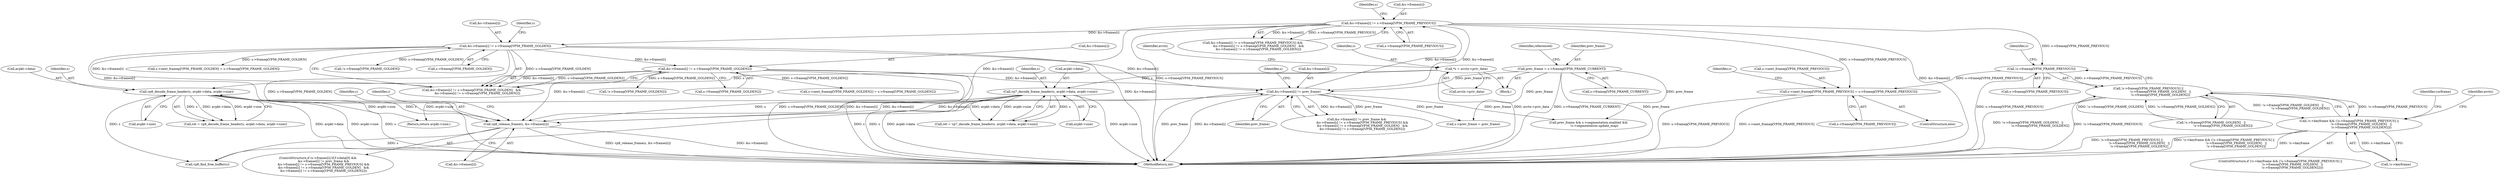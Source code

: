 digraph "0_FFmpeg_6b5d3fb26fb4be48e4966e4b1d97c2165538d4ef@pointer" {
"1000369" [label="(Call,!s->framep[VP56_FRAME_PREVIOUS])"];
"1000282" [label="(Call,&s->frames[i] != s->framep[VP56_FRAME_PREVIOUS])"];
"1000273" [label="(Call,&s->frames[i] != prev_frame)"];
"1000295" [label="(Call,&s->frames[i] != s->framep[VP56_FRAME_GOLDEN])"];
"1000319" [label="(Call,vp8_release_frame(s, &s->frames[i]))"];
"1000138" [label="(Call,vp7_decode_frame_header(s, avpkt->data, avpkt->size))"];
"1000110" [label="(Call,*s = avctx->priv_data)"];
"1000149" [label="(Call,vp8_decode_frame_header(s, avpkt->data, avpkt->size))"];
"1000307" [label="(Call,&s->frames[i] != s->framep[VP56_FRAME_GOLDEN2])"];
"1000162" [label="(Call,prev_frame = s->framep[VP56_FRAME_CURRENT])"];
"1000368" [label="(Call,!s->framep[VP56_FRAME_PREVIOUS] ||\n                         !s->framep[VP56_FRAME_GOLDEN]   ||\n                         !s->framep[VP56_FRAME_GOLDEN2])"];
"1000363" [label="(Call,!s->keyframe && (!s->framep[VP56_FRAME_PREVIOUS] ||\n                         !s->framep[VP56_FRAME_GOLDEN]   ||\n                         !s->framep[VP56_FRAME_GOLDEN2]))"];
"1000506" [label="(Call,s->next_framep[VP56_FRAME_PREVIOUS] = s->framep[VP56_FRAME_PREVIOUS])"];
"1000483" [label="(Call,s->next_framep[VP56_FRAME_GOLDEN] = s->framep[VP56_FRAME_GOLDEN])"];
"1000139" [label="(Identifier,s)"];
"1000294" [label="(Call,&s->frames[i] != s->framep[VP56_FRAME_GOLDEN]   &&\n            &s->frames[i] != s->framep[VP56_FRAME_GOLDEN2])"];
"1000163" [label="(Identifier,prev_frame)"];
"1000363" [label="(Call,!s->keyframe && (!s->framep[VP56_FRAME_PREVIOUS] ||\n                         !s->framep[VP56_FRAME_GOLDEN]   ||\n                         !s->framep[VP56_FRAME_GOLDEN2]))"];
"1000281" [label="(Call,&s->frames[i] != s->framep[VP56_FRAME_PREVIOUS] &&\n            &s->frames[i] != s->framep[VP56_FRAME_GOLDEN]   &&\n            &s->frames[i] != s->framep[VP56_FRAME_GOLDEN2])"];
"1000520" [label="(Identifier,s)"];
"1000170" [label="(Identifier,referenced)"];
"1000136" [label="(Call,ret = vp7_decode_frame_header(s, avpkt->data, avpkt->size))"];
"1000295" [label="(Call,&s->frames[i] != s->framep[VP56_FRAME_GOLDEN])"];
"1000335" [label="(Call,vp8_find_free_buffer(s))"];
"1000151" [label="(Call,avpkt->data)"];
"1000319" [label="(Call,vp8_release_frame(s, &s->frames[i]))"];
"1000376" [label="(Call,!s->framep[VP56_FRAME_GOLDEN])"];
"1000507" [label="(Call,s->next_framep[VP56_FRAME_PREVIOUS])"];
"1000849" [label="(Return,return avpkt->size;)"];
"1000296" [label="(Call,&s->frames[i])"];
"1000877" [label="(MethodReturn,int)"];
"1000108" [label="(Block,)"];
"1000282" [label="(Call,&s->frames[i] != s->framep[VP56_FRAME_PREVIOUS])"];
"1000302" [label="(Call,s->framep[VP56_FRAME_GOLDEN])"];
"1000272" [label="(Call,&s->frames[i] != prev_frame &&\n            &s->frames[i] != s->framep[VP56_FRAME_PREVIOUS] &&\n            &s->frames[i] != s->framep[VP56_FRAME_GOLDEN]   &&\n            &s->frames[i] != s->framep[VP56_FRAME_GOLDEN2])"];
"1000314" [label="(Call,s->framep[VP56_FRAME_GOLDEN2])"];
"1000320" [label="(Identifier,s)"];
"1000273" [label="(Call,&s->frames[i] != prev_frame)"];
"1000698" [label="(Call,s->prev_frame = prev_frame)"];
"1000126" [label="(Identifier,avctx)"];
"1000274" [label="(Call,&s->frames[i])"];
"1000154" [label="(Call,avpkt->size)"];
"1000362" [label="(ControlStructure,if (!s->keyframe && (!s->framep[VP56_FRAME_PREVIOUS] ||\n                         !s->framep[VP56_FRAME_GOLDEN]   ||\n                         !s->framep[VP56_FRAME_GOLDEN2])))"];
"1000162" [label="(Call,prev_frame = s->framep[VP56_FRAME_CURRENT])"];
"1000369" [label="(Call,!s->framep[VP56_FRAME_PREVIOUS])"];
"1000512" [label="(Call,s->framep[VP56_FRAME_PREVIOUS])"];
"1000111" [label="(Identifier,s)"];
"1000370" [label="(Call,s->framep[VP56_FRAME_PREVIOUS])"];
"1000307" [label="(Call,&s->frames[i] != s->framep[VP56_FRAME_GOLDEN2])"];
"1000364" [label="(Call,!s->keyframe)"];
"1000506" [label="(Call,s->next_framep[VP56_FRAME_PREVIOUS] = s->framep[VP56_FRAME_PREVIOUS])"];
"1000149" [label="(Call,vp8_decode_frame_header(s, avpkt->data, avpkt->size))"];
"1000401" [label="(Identifier,curframe)"];
"1000379" [label="(Identifier,s)"];
"1000505" [label="(ControlStructure,else)"];
"1000289" [label="(Call,s->framep[VP56_FRAME_PREVIOUS])"];
"1000150" [label="(Identifier,s)"];
"1000256" [label="(Identifier,i)"];
"1000299" [label="(Identifier,s)"];
"1000283" [label="(Call,&s->frames[i])"];
"1000286" [label="(Identifier,s)"];
"1000311" [label="(Identifier,s)"];
"1000321" [label="(Call,&s->frames[i])"];
"1000143" [label="(Call,avpkt->size)"];
"1000308" [label="(Call,&s->frames[i])"];
"1000147" [label="(Call,ret = vp8_decode_frame_header(s, avpkt->data, avpkt->size))"];
"1000382" [label="(Call,!s->framep[VP56_FRAME_GOLDEN2])"];
"1000375" [label="(Call,!s->framep[VP56_FRAME_GOLDEN]   ||\n                         !s->framep[VP56_FRAME_GOLDEN2])"];
"1000452" [label="(Call,s->next_framep[VP56_FRAME_GOLDEN2] = s->framep[VP56_FRAME_GOLDEN2])"];
"1000637" [label="(Call,prev_frame && s->segmentation.enabled &&\n            !s->segmentation.update_map)"];
"1000112" [label="(Call,avctx->priv_data)"];
"1000280" [label="(Identifier,prev_frame)"];
"1000390" [label="(Identifier,avctx)"];
"1000110" [label="(Call,*s = avctx->priv_data)"];
"1000164" [label="(Call,s->framep[VP56_FRAME_CURRENT])"];
"1000140" [label="(Call,avpkt->data)"];
"1000257" [label="(ControlStructure,if (s->frames[i].tf.f->data[0] &&\n            &s->frames[i] != prev_frame &&\n            &s->frames[i] != s->framep[VP56_FRAME_PREVIOUS] &&\n            &s->frames[i] != s->framep[VP56_FRAME_GOLDEN]   &&\n            &s->frames[i] != s->framep[VP56_FRAME_GOLDEN2]))"];
"1000138" [label="(Call,vp7_decode_frame_header(s, avpkt->data, avpkt->size))"];
"1000368" [label="(Call,!s->framep[VP56_FRAME_PREVIOUS] ||\n                         !s->framep[VP56_FRAME_GOLDEN]   ||\n                         !s->framep[VP56_FRAME_GOLDEN2])"];
"1000369" -> "1000368"  [label="AST: "];
"1000369" -> "1000370"  [label="CFG: "];
"1000370" -> "1000369"  [label="AST: "];
"1000379" -> "1000369"  [label="CFG: "];
"1000368" -> "1000369"  [label="CFG: "];
"1000369" -> "1000877"  [label="DDG: s->framep[VP56_FRAME_PREVIOUS]"];
"1000369" -> "1000368"  [label="DDG: s->framep[VP56_FRAME_PREVIOUS]"];
"1000282" -> "1000369"  [label="DDG: s->framep[VP56_FRAME_PREVIOUS]"];
"1000369" -> "1000506"  [label="DDG: s->framep[VP56_FRAME_PREVIOUS]"];
"1000282" -> "1000281"  [label="AST: "];
"1000282" -> "1000289"  [label="CFG: "];
"1000283" -> "1000282"  [label="AST: "];
"1000289" -> "1000282"  [label="AST: "];
"1000299" -> "1000282"  [label="CFG: "];
"1000281" -> "1000282"  [label="CFG: "];
"1000282" -> "1000877"  [label="DDG: s->framep[VP56_FRAME_PREVIOUS]"];
"1000282" -> "1000877"  [label="DDG: &s->frames[i]"];
"1000282" -> "1000273"  [label="DDG: &s->frames[i]"];
"1000282" -> "1000281"  [label="DDG: &s->frames[i]"];
"1000282" -> "1000281"  [label="DDG: s->framep[VP56_FRAME_PREVIOUS]"];
"1000273" -> "1000282"  [label="DDG: &s->frames[i]"];
"1000282" -> "1000295"  [label="DDG: &s->frames[i]"];
"1000282" -> "1000319"  [label="DDG: &s->frames[i]"];
"1000282" -> "1000506"  [label="DDG: s->framep[VP56_FRAME_PREVIOUS]"];
"1000273" -> "1000272"  [label="AST: "];
"1000273" -> "1000280"  [label="CFG: "];
"1000274" -> "1000273"  [label="AST: "];
"1000280" -> "1000273"  [label="AST: "];
"1000286" -> "1000273"  [label="CFG: "];
"1000272" -> "1000273"  [label="CFG: "];
"1000273" -> "1000877"  [label="DDG: prev_frame"];
"1000273" -> "1000877"  [label="DDG: &s->frames[i]"];
"1000273" -> "1000272"  [label="DDG: &s->frames[i]"];
"1000273" -> "1000272"  [label="DDG: prev_frame"];
"1000295" -> "1000273"  [label="DDG: &s->frames[i]"];
"1000319" -> "1000273"  [label="DDG: &s->frames[i]"];
"1000307" -> "1000273"  [label="DDG: &s->frames[i]"];
"1000162" -> "1000273"  [label="DDG: prev_frame"];
"1000273" -> "1000319"  [label="DDG: &s->frames[i]"];
"1000273" -> "1000637"  [label="DDG: prev_frame"];
"1000273" -> "1000698"  [label="DDG: prev_frame"];
"1000295" -> "1000294"  [label="AST: "];
"1000295" -> "1000302"  [label="CFG: "];
"1000296" -> "1000295"  [label="AST: "];
"1000302" -> "1000295"  [label="AST: "];
"1000311" -> "1000295"  [label="CFG: "];
"1000294" -> "1000295"  [label="CFG: "];
"1000295" -> "1000877"  [label="DDG: &s->frames[i]"];
"1000295" -> "1000877"  [label="DDG: s->framep[VP56_FRAME_GOLDEN]"];
"1000295" -> "1000294"  [label="DDG: &s->frames[i]"];
"1000295" -> "1000294"  [label="DDG: s->framep[VP56_FRAME_GOLDEN]"];
"1000295" -> "1000307"  [label="DDG: &s->frames[i]"];
"1000295" -> "1000319"  [label="DDG: &s->frames[i]"];
"1000295" -> "1000376"  [label="DDG: s->framep[VP56_FRAME_GOLDEN]"];
"1000295" -> "1000483"  [label="DDG: s->framep[VP56_FRAME_GOLDEN]"];
"1000319" -> "1000257"  [label="AST: "];
"1000319" -> "1000321"  [label="CFG: "];
"1000320" -> "1000319"  [label="AST: "];
"1000321" -> "1000319"  [label="AST: "];
"1000256" -> "1000319"  [label="CFG: "];
"1000319" -> "1000877"  [label="DDG: vp8_release_frame(s, &s->frames[i])"];
"1000319" -> "1000877"  [label="DDG: &s->frames[i]"];
"1000138" -> "1000319"  [label="DDG: s"];
"1000149" -> "1000319"  [label="DDG: s"];
"1000307" -> "1000319"  [label="DDG: &s->frames[i]"];
"1000319" -> "1000335"  [label="DDG: s"];
"1000138" -> "1000136"  [label="AST: "];
"1000138" -> "1000143"  [label="CFG: "];
"1000139" -> "1000138"  [label="AST: "];
"1000140" -> "1000138"  [label="AST: "];
"1000143" -> "1000138"  [label="AST: "];
"1000136" -> "1000138"  [label="CFG: "];
"1000138" -> "1000877"  [label="DDG: s"];
"1000138" -> "1000877"  [label="DDG: avpkt->data"];
"1000138" -> "1000877"  [label="DDG: avpkt->size"];
"1000138" -> "1000136"  [label="DDG: s"];
"1000138" -> "1000136"  [label="DDG: avpkt->data"];
"1000138" -> "1000136"  [label="DDG: avpkt->size"];
"1000110" -> "1000138"  [label="DDG: s"];
"1000138" -> "1000335"  [label="DDG: s"];
"1000138" -> "1000849"  [label="DDG: avpkt->size"];
"1000110" -> "1000108"  [label="AST: "];
"1000110" -> "1000112"  [label="CFG: "];
"1000111" -> "1000110"  [label="AST: "];
"1000112" -> "1000110"  [label="AST: "];
"1000126" -> "1000110"  [label="CFG: "];
"1000110" -> "1000877"  [label="DDG: avctx->priv_data"];
"1000110" -> "1000149"  [label="DDG: s"];
"1000149" -> "1000147"  [label="AST: "];
"1000149" -> "1000154"  [label="CFG: "];
"1000150" -> "1000149"  [label="AST: "];
"1000151" -> "1000149"  [label="AST: "];
"1000154" -> "1000149"  [label="AST: "];
"1000147" -> "1000149"  [label="CFG: "];
"1000149" -> "1000877"  [label="DDG: avpkt->data"];
"1000149" -> "1000877"  [label="DDG: avpkt->size"];
"1000149" -> "1000877"  [label="DDG: s"];
"1000149" -> "1000147"  [label="DDG: s"];
"1000149" -> "1000147"  [label="DDG: avpkt->data"];
"1000149" -> "1000147"  [label="DDG: avpkt->size"];
"1000149" -> "1000335"  [label="DDG: s"];
"1000149" -> "1000849"  [label="DDG: avpkt->size"];
"1000307" -> "1000294"  [label="AST: "];
"1000307" -> "1000314"  [label="CFG: "];
"1000308" -> "1000307"  [label="AST: "];
"1000314" -> "1000307"  [label="AST: "];
"1000294" -> "1000307"  [label="CFG: "];
"1000307" -> "1000877"  [label="DDG: &s->frames[i]"];
"1000307" -> "1000877"  [label="DDG: s->framep[VP56_FRAME_GOLDEN2]"];
"1000307" -> "1000294"  [label="DDG: &s->frames[i]"];
"1000307" -> "1000294"  [label="DDG: s->framep[VP56_FRAME_GOLDEN2]"];
"1000307" -> "1000382"  [label="DDG: s->framep[VP56_FRAME_GOLDEN2]"];
"1000307" -> "1000452"  [label="DDG: s->framep[VP56_FRAME_GOLDEN2]"];
"1000162" -> "1000108"  [label="AST: "];
"1000162" -> "1000164"  [label="CFG: "];
"1000163" -> "1000162"  [label="AST: "];
"1000164" -> "1000162"  [label="AST: "];
"1000170" -> "1000162"  [label="CFG: "];
"1000162" -> "1000877"  [label="DDG: s->framep[VP56_FRAME_CURRENT]"];
"1000162" -> "1000877"  [label="DDG: prev_frame"];
"1000162" -> "1000637"  [label="DDG: prev_frame"];
"1000162" -> "1000698"  [label="DDG: prev_frame"];
"1000368" -> "1000363"  [label="AST: "];
"1000368" -> "1000375"  [label="CFG: "];
"1000375" -> "1000368"  [label="AST: "];
"1000363" -> "1000368"  [label="CFG: "];
"1000368" -> "1000877"  [label="DDG: !s->framep[VP56_FRAME_PREVIOUS]"];
"1000368" -> "1000877"  [label="DDG: !s->framep[VP56_FRAME_GOLDEN]   ||\n                         !s->framep[VP56_FRAME_GOLDEN2]"];
"1000368" -> "1000363"  [label="DDG: !s->framep[VP56_FRAME_PREVIOUS]"];
"1000368" -> "1000363"  [label="DDG: !s->framep[VP56_FRAME_GOLDEN]   ||\n                         !s->framep[VP56_FRAME_GOLDEN2]"];
"1000375" -> "1000368"  [label="DDG: !s->framep[VP56_FRAME_GOLDEN]"];
"1000375" -> "1000368"  [label="DDG: !s->framep[VP56_FRAME_GOLDEN2]"];
"1000363" -> "1000362"  [label="AST: "];
"1000363" -> "1000364"  [label="CFG: "];
"1000364" -> "1000363"  [label="AST: "];
"1000390" -> "1000363"  [label="CFG: "];
"1000401" -> "1000363"  [label="CFG: "];
"1000363" -> "1000877"  [label="DDG: !s->keyframe"];
"1000363" -> "1000877"  [label="DDG: !s->framep[VP56_FRAME_PREVIOUS] ||\n                         !s->framep[VP56_FRAME_GOLDEN]   ||\n                         !s->framep[VP56_FRAME_GOLDEN2]"];
"1000363" -> "1000877"  [label="DDG: !s->keyframe && (!s->framep[VP56_FRAME_PREVIOUS] ||\n                         !s->framep[VP56_FRAME_GOLDEN]   ||\n                         !s->framep[VP56_FRAME_GOLDEN2])"];
"1000364" -> "1000363"  [label="DDG: s->keyframe"];
"1000506" -> "1000505"  [label="AST: "];
"1000506" -> "1000512"  [label="CFG: "];
"1000507" -> "1000506"  [label="AST: "];
"1000512" -> "1000506"  [label="AST: "];
"1000520" -> "1000506"  [label="CFG: "];
"1000506" -> "1000877"  [label="DDG: s->next_framep[VP56_FRAME_PREVIOUS]"];
"1000506" -> "1000877"  [label="DDG: s->framep[VP56_FRAME_PREVIOUS]"];
}
